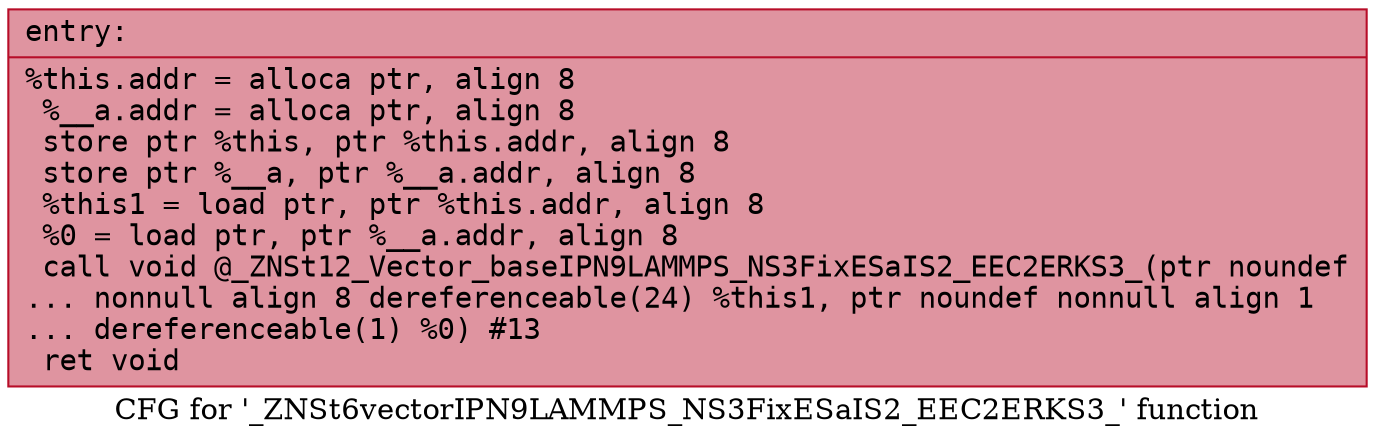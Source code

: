 digraph "CFG for '_ZNSt6vectorIPN9LAMMPS_NS3FixESaIS2_EEC2ERKS3_' function" {
	label="CFG for '_ZNSt6vectorIPN9LAMMPS_NS3FixESaIS2_EEC2ERKS3_' function";

	Node0x561f165311a0 [shape=record,color="#b70d28ff", style=filled, fillcolor="#b70d2870" fontname="Courier",label="{entry:\l|  %this.addr = alloca ptr, align 8\l  %__a.addr = alloca ptr, align 8\l  store ptr %this, ptr %this.addr, align 8\l  store ptr %__a, ptr %__a.addr, align 8\l  %this1 = load ptr, ptr %this.addr, align 8\l  %0 = load ptr, ptr %__a.addr, align 8\l  call void @_ZNSt12_Vector_baseIPN9LAMMPS_NS3FixESaIS2_EEC2ERKS3_(ptr noundef\l... nonnull align 8 dereferenceable(24) %this1, ptr noundef nonnull align 1\l... dereferenceable(1) %0) #13\l  ret void\l}"];
}
